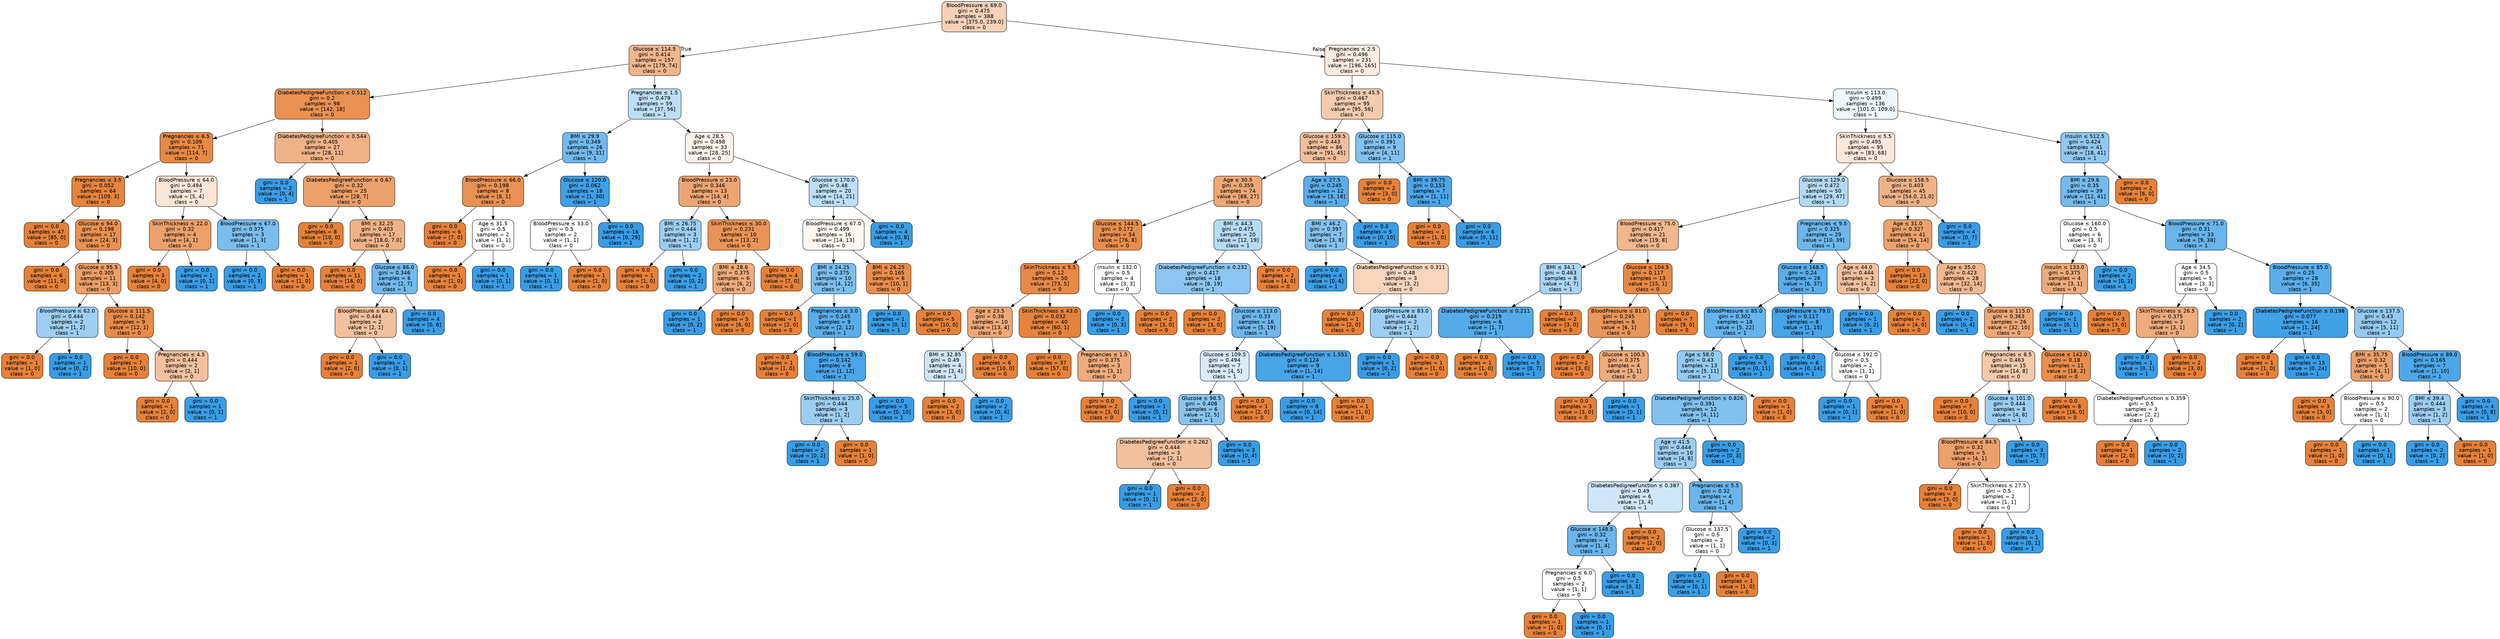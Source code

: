 digraph Tree {
node [shape=box, style="filled, rounded", color="black", fontname="helvetica"] ;
edge [fontname="helvetica"] ;
0 [label=<BloodPressure &le; 69.0<br/>gini = 0.475<br/>samples = 388<br/>value = [375.0, 239.0]<br/>class = 0>, fillcolor="#f6d1b7"] ;
1 [label=<Glucose &le; 114.5<br/>gini = 0.414<br/>samples = 157<br/>value = [179, 74]<br/>class = 0>, fillcolor="#f0b58b"] ;
0 -> 1 [labeldistance=2.5, labelangle=45, headlabel="True"] ;
2 [label=<DiabetesPedigreeFunction &le; 0.512<br/>gini = 0.2<br/>samples = 98<br/>value = [142, 18]<br/>class = 0>, fillcolor="#e89152"] ;
1 -> 2 ;
3 [label=<Pregnancies &le; 6.5<br/>gini = 0.109<br/>samples = 71<br/>value = [114, 7]<br/>class = 0>, fillcolor="#e78945"] ;
2 -> 3 ;
4 [label=<Pregnancies &le; 3.5<br/>gini = 0.052<br/>samples = 64<br/>value = [109, 3]<br/>class = 0>, fillcolor="#e6843e"] ;
3 -> 4 ;
5 [label=<gini = 0.0<br/>samples = 47<br/>value = [85, 0]<br/>class = 0>, fillcolor="#e58139"] ;
4 -> 5 ;
6 [label=<Glucose &le; 94.0<br/>gini = 0.198<br/>samples = 17<br/>value = [24, 3]<br/>class = 0>, fillcolor="#e89152"] ;
4 -> 6 ;
7 [label=<gini = 0.0<br/>samples = 6<br/>value = [11, 0]<br/>class = 0>, fillcolor="#e58139"] ;
6 -> 7 ;
8 [label=<Glucose &le; 95.5<br/>gini = 0.305<br/>samples = 11<br/>value = [13, 3]<br/>class = 0>, fillcolor="#eb9e67"] ;
6 -> 8 ;
9 [label=<BloodPressure &le; 62.0<br/>gini = 0.444<br/>samples = 2<br/>value = [1, 2]<br/>class = 1>, fillcolor="#9ccef2"] ;
8 -> 9 ;
10 [label=<gini = 0.0<br/>samples = 1<br/>value = [1, 0]<br/>class = 0>, fillcolor="#e58139"] ;
9 -> 10 ;
11 [label=<gini = 0.0<br/>samples = 1<br/>value = [0, 2]<br/>class = 1>, fillcolor="#399de5"] ;
9 -> 11 ;
12 [label=<Glucose &le; 111.5<br/>gini = 0.142<br/>samples = 9<br/>value = [12, 1]<br/>class = 0>, fillcolor="#e78c49"] ;
8 -> 12 ;
13 [label=<gini = 0.0<br/>samples = 7<br/>value = [10, 0]<br/>class = 0>, fillcolor="#e58139"] ;
12 -> 13 ;
14 [label=<Pregnancies &le; 4.5<br/>gini = 0.444<br/>samples = 2<br/>value = [2, 1]<br/>class = 0>, fillcolor="#f2c09c"] ;
12 -> 14 ;
15 [label=<gini = 0.0<br/>samples = 1<br/>value = [2, 0]<br/>class = 0>, fillcolor="#e58139"] ;
14 -> 15 ;
16 [label=<gini = 0.0<br/>samples = 1<br/>value = [0, 1]<br/>class = 1>, fillcolor="#399de5"] ;
14 -> 16 ;
17 [label=<BloodPressure &le; 64.0<br/>gini = 0.494<br/>samples = 7<br/>value = [5, 4]<br/>class = 0>, fillcolor="#fae6d7"] ;
3 -> 17 ;
18 [label=<SkinThickness &le; 22.0<br/>gini = 0.32<br/>samples = 4<br/>value = [4, 1]<br/>class = 0>, fillcolor="#eca06a"] ;
17 -> 18 ;
19 [label=<gini = 0.0<br/>samples = 3<br/>value = [4, 0]<br/>class = 0>, fillcolor="#e58139"] ;
18 -> 19 ;
20 [label=<gini = 0.0<br/>samples = 1<br/>value = [0, 1]<br/>class = 1>, fillcolor="#399de5"] ;
18 -> 20 ;
21 [label=<BloodPressure &le; 67.0<br/>gini = 0.375<br/>samples = 3<br/>value = [1, 3]<br/>class = 1>, fillcolor="#7bbeee"] ;
17 -> 21 ;
22 [label=<gini = 0.0<br/>samples = 2<br/>value = [0, 3]<br/>class = 1>, fillcolor="#399de5"] ;
21 -> 22 ;
23 [label=<gini = 0.0<br/>samples = 1<br/>value = [1, 0]<br/>class = 0>, fillcolor="#e58139"] ;
21 -> 23 ;
24 [label=<DiabetesPedigreeFunction &le; 0.544<br/>gini = 0.405<br/>samples = 27<br/>value = [28, 11]<br/>class = 0>, fillcolor="#efb287"] ;
2 -> 24 ;
25 [label=<gini = 0.0<br/>samples = 2<br/>value = [0, 4]<br/>class = 1>, fillcolor="#399de5"] ;
24 -> 25 ;
26 [label=<DiabetesPedigreeFunction &le; 0.67<br/>gini = 0.32<br/>samples = 25<br/>value = [28, 7]<br/>class = 0>, fillcolor="#eca06a"] ;
24 -> 26 ;
27 [label=<gini = 0.0<br/>samples = 8<br/>value = [10, 0]<br/>class = 0>, fillcolor="#e58139"] ;
26 -> 27 ;
28 [label=<BMI &le; 32.25<br/>gini = 0.403<br/>samples = 17<br/>value = [18.0, 7.0]<br/>class = 0>, fillcolor="#efb286"] ;
26 -> 28 ;
29 [label=<gini = 0.0<br/>samples = 11<br/>value = [16, 0]<br/>class = 0>, fillcolor="#e58139"] ;
28 -> 29 ;
30 [label=<Glucose &le; 86.0<br/>gini = 0.346<br/>samples = 6<br/>value = [2, 7]<br/>class = 1>, fillcolor="#72b9ec"] ;
28 -> 30 ;
31 [label=<BloodPressure &le; 64.0<br/>gini = 0.444<br/>samples = 2<br/>value = [2, 1]<br/>class = 0>, fillcolor="#f2c09c"] ;
30 -> 31 ;
32 [label=<gini = 0.0<br/>samples = 1<br/>value = [2, 0]<br/>class = 0>, fillcolor="#e58139"] ;
31 -> 32 ;
33 [label=<gini = 0.0<br/>samples = 1<br/>value = [0, 1]<br/>class = 1>, fillcolor="#399de5"] ;
31 -> 33 ;
34 [label=<gini = 0.0<br/>samples = 4<br/>value = [0, 6]<br/>class = 1>, fillcolor="#399de5"] ;
30 -> 34 ;
35 [label=<Pregnancies &le; 1.5<br/>gini = 0.479<br/>samples = 59<br/>value = [37, 56]<br/>class = 1>, fillcolor="#bcdef6"] ;
1 -> 35 ;
36 [label=<BMI &le; 29.9<br/>gini = 0.349<br/>samples = 26<br/>value = [9, 31]<br/>class = 1>, fillcolor="#72b9ed"] ;
35 -> 36 ;
37 [label=<BloodPressure &le; 66.0<br/>gini = 0.198<br/>samples = 8<br/>value = [8, 1]<br/>class = 0>, fillcolor="#e89152"] ;
36 -> 37 ;
38 [label=<gini = 0.0<br/>samples = 6<br/>value = [7, 0]<br/>class = 0>, fillcolor="#e58139"] ;
37 -> 38 ;
39 [label=<Age &le; 31.5<br/>gini = 0.5<br/>samples = 2<br/>value = [1, 1]<br/>class = 0>, fillcolor="#ffffff"] ;
37 -> 39 ;
40 [label=<gini = 0.0<br/>samples = 1<br/>value = [1, 0]<br/>class = 0>, fillcolor="#e58139"] ;
39 -> 40 ;
41 [label=<gini = 0.0<br/>samples = 1<br/>value = [0, 1]<br/>class = 1>, fillcolor="#399de5"] ;
39 -> 41 ;
42 [label=<Glucose &le; 120.0<br/>gini = 0.062<br/>samples = 18<br/>value = [1, 30]<br/>class = 1>, fillcolor="#40a0e6"] ;
36 -> 42 ;
43 [label=<BloodPressure &le; 33.0<br/>gini = 0.5<br/>samples = 2<br/>value = [1, 1]<br/>class = 0>, fillcolor="#ffffff"] ;
42 -> 43 ;
44 [label=<gini = 0.0<br/>samples = 1<br/>value = [0, 1]<br/>class = 1>, fillcolor="#399de5"] ;
43 -> 44 ;
45 [label=<gini = 0.0<br/>samples = 1<br/>value = [1, 0]<br/>class = 0>, fillcolor="#e58139"] ;
43 -> 45 ;
46 [label=<gini = 0.0<br/>samples = 16<br/>value = [0, 29]<br/>class = 1>, fillcolor="#399de5"] ;
42 -> 46 ;
47 [label=<Age &le; 28.5<br/>gini = 0.498<br/>samples = 33<br/>value = [28, 25]<br/>class = 0>, fillcolor="#fcf2ea"] ;
35 -> 47 ;
48 [label=<BloodPressure &le; 23.0<br/>gini = 0.346<br/>samples = 13<br/>value = [14, 4]<br/>class = 0>, fillcolor="#eca572"] ;
47 -> 48 ;
49 [label=<BMI &le; 26.75<br/>gini = 0.444<br/>samples = 3<br/>value = [1, 2]<br/>class = 1>, fillcolor="#9ccef2"] ;
48 -> 49 ;
50 [label=<gini = 0.0<br/>samples = 1<br/>value = [1, 0]<br/>class = 0>, fillcolor="#e58139"] ;
49 -> 50 ;
51 [label=<gini = 0.0<br/>samples = 2<br/>value = [0, 2]<br/>class = 1>, fillcolor="#399de5"] ;
49 -> 51 ;
52 [label=<SkinThickness &le; 30.0<br/>gini = 0.231<br/>samples = 10<br/>value = [13, 2]<br/>class = 0>, fillcolor="#e99457"] ;
48 -> 52 ;
53 [label=<BMI &le; 28.6<br/>gini = 0.375<br/>samples = 6<br/>value = [6, 2]<br/>class = 0>, fillcolor="#eeab7b"] ;
52 -> 53 ;
54 [label=<gini = 0.0<br/>samples = 1<br/>value = [0, 2]<br/>class = 1>, fillcolor="#399de5"] ;
53 -> 54 ;
55 [label=<gini = 0.0<br/>samples = 5<br/>value = [6, 0]<br/>class = 0>, fillcolor="#e58139"] ;
53 -> 55 ;
56 [label=<gini = 0.0<br/>samples = 4<br/>value = [7, 0]<br/>class = 0>, fillcolor="#e58139"] ;
52 -> 56 ;
57 [label=<Glucose &le; 170.0<br/>gini = 0.48<br/>samples = 20<br/>value = [14, 21]<br/>class = 1>, fillcolor="#bddef6"] ;
47 -> 57 ;
58 [label=<BloodPressure &le; 67.0<br/>gini = 0.499<br/>samples = 16<br/>value = [14, 13]<br/>class = 0>, fillcolor="#fdf6f1"] ;
57 -> 58 ;
59 [label=<BMI &le; 24.25<br/>gini = 0.375<br/>samples = 10<br/>value = [4, 12]<br/>class = 1>, fillcolor="#7bbeee"] ;
58 -> 59 ;
60 [label=<gini = 0.0<br/>samples = 1<br/>value = [2, 0]<br/>class = 0>, fillcolor="#e58139"] ;
59 -> 60 ;
61 [label=<Pregnancies &le; 3.0<br/>gini = 0.245<br/>samples = 9<br/>value = [2, 12]<br/>class = 1>, fillcolor="#5aade9"] ;
59 -> 61 ;
62 [label=<gini = 0.0<br/>samples = 1<br/>value = [1, 0]<br/>class = 0>, fillcolor="#e58139"] ;
61 -> 62 ;
63 [label=<BloodPressure &le; 59.0<br/>gini = 0.142<br/>samples = 8<br/>value = [1, 12]<br/>class = 1>, fillcolor="#49a5e7"] ;
61 -> 63 ;
64 [label=<SkinThickness &le; 25.0<br/>gini = 0.444<br/>samples = 3<br/>value = [1, 2]<br/>class = 1>, fillcolor="#9ccef2"] ;
63 -> 64 ;
65 [label=<gini = 0.0<br/>samples = 2<br/>value = [0, 2]<br/>class = 1>, fillcolor="#399de5"] ;
64 -> 65 ;
66 [label=<gini = 0.0<br/>samples = 1<br/>value = [1, 0]<br/>class = 0>, fillcolor="#e58139"] ;
64 -> 66 ;
67 [label=<gini = 0.0<br/>samples = 5<br/>value = [0, 10]<br/>class = 1>, fillcolor="#399de5"] ;
63 -> 67 ;
68 [label=<BMI &le; 26.25<br/>gini = 0.165<br/>samples = 6<br/>value = [10, 1]<br/>class = 0>, fillcolor="#e88e4d"] ;
58 -> 68 ;
69 [label=<gini = 0.0<br/>samples = 1<br/>value = [0, 1]<br/>class = 1>, fillcolor="#399de5"] ;
68 -> 69 ;
70 [label=<gini = 0.0<br/>samples = 5<br/>value = [10, 0]<br/>class = 0>, fillcolor="#e58139"] ;
68 -> 70 ;
71 [label=<gini = 0.0<br/>samples = 4<br/>value = [0, 8]<br/>class = 1>, fillcolor="#399de5"] ;
57 -> 71 ;
72 [label=<Pregnancies &le; 2.5<br/>gini = 0.496<br/>samples = 231<br/>value = [196, 165]<br/>class = 0>, fillcolor="#fbebe0"] ;
0 -> 72 [labeldistance=2.5, labelangle=-45, headlabel="False"] ;
73 [label=<SkinThickness &le; 45.5<br/>gini = 0.467<br/>samples = 95<br/>value = [95, 56]<br/>class = 0>, fillcolor="#f4cbae"] ;
72 -> 73 ;
74 [label=<Glucose &le; 159.5<br/>gini = 0.443<br/>samples = 86<br/>value = [91, 45]<br/>class = 0>, fillcolor="#f2bf9b"] ;
73 -> 74 ;
75 [label=<Age &le; 30.5<br/>gini = 0.359<br/>samples = 74<br/>value = [88, 27]<br/>class = 0>, fillcolor="#eda876"] ;
74 -> 75 ;
76 [label=<Glucose &le; 144.5<br/>gini = 0.172<br/>samples = 54<br/>value = [76, 8]<br/>class = 0>, fillcolor="#e88e4e"] ;
75 -> 76 ;
77 [label=<SkinThickness &le; 5.5<br/>gini = 0.12<br/>samples = 50<br/>value = [73, 5]<br/>class = 0>, fillcolor="#e78a47"] ;
76 -> 77 ;
78 [label=<Age &le; 23.5<br/>gini = 0.36<br/>samples = 10<br/>value = [13, 4]<br/>class = 0>, fillcolor="#eda876"] ;
77 -> 78 ;
79 [label=<BMI &le; 32.85<br/>gini = 0.49<br/>samples = 4<br/>value = [3, 4]<br/>class = 1>, fillcolor="#cee6f8"] ;
78 -> 79 ;
80 [label=<gini = 0.0<br/>samples = 2<br/>value = [3, 0]<br/>class = 0>, fillcolor="#e58139"] ;
79 -> 80 ;
81 [label=<gini = 0.0<br/>samples = 2<br/>value = [0, 4]<br/>class = 1>, fillcolor="#399de5"] ;
79 -> 81 ;
82 [label=<gini = 0.0<br/>samples = 6<br/>value = [10, 0]<br/>class = 0>, fillcolor="#e58139"] ;
78 -> 82 ;
83 [label=<SkinThickness &le; 43.0<br/>gini = 0.032<br/>samples = 40<br/>value = [60, 1]<br/>class = 0>, fillcolor="#e5833c"] ;
77 -> 83 ;
84 [label=<gini = 0.0<br/>samples = 37<br/>value = [57, 0]<br/>class = 0>, fillcolor="#e58139"] ;
83 -> 84 ;
85 [label=<Pregnancies &le; 1.5<br/>gini = 0.375<br/>samples = 3<br/>value = [3, 1]<br/>class = 0>, fillcolor="#eeab7b"] ;
83 -> 85 ;
86 [label=<gini = 0.0<br/>samples = 2<br/>value = [3, 0]<br/>class = 0>, fillcolor="#e58139"] ;
85 -> 86 ;
87 [label=<gini = 0.0<br/>samples = 1<br/>value = [0, 1]<br/>class = 1>, fillcolor="#399de5"] ;
85 -> 87 ;
88 [label=<Insulin &le; 132.0<br/>gini = 0.5<br/>samples = 4<br/>value = [3, 3]<br/>class = 0>, fillcolor="#ffffff"] ;
76 -> 88 ;
89 [label=<gini = 0.0<br/>samples = 2<br/>value = [0, 3]<br/>class = 1>, fillcolor="#399de5"] ;
88 -> 89 ;
90 [label=<gini = 0.0<br/>samples = 2<br/>value = [3, 0]<br/>class = 0>, fillcolor="#e58139"] ;
88 -> 90 ;
91 [label=<BMI &le; 44.3<br/>gini = 0.475<br/>samples = 20<br/>value = [12, 19]<br/>class = 1>, fillcolor="#b6dbf5"] ;
75 -> 91 ;
92 [label=<DiabetesPedigreeFunction &le; 0.232<br/>gini = 0.417<br/>samples = 18<br/>value = [8, 19]<br/>class = 1>, fillcolor="#8cc6f0"] ;
91 -> 92 ;
93 [label=<gini = 0.0<br/>samples = 2<br/>value = [3, 0]<br/>class = 0>, fillcolor="#e58139"] ;
92 -> 93 ;
94 [label=<Glucose &le; 113.0<br/>gini = 0.33<br/>samples = 16<br/>value = [5, 19]<br/>class = 1>, fillcolor="#6db7ec"] ;
92 -> 94 ;
95 [label=<Glucose &le; 109.5<br/>gini = 0.494<br/>samples = 7<br/>value = [4, 5]<br/>class = 1>, fillcolor="#d7ebfa"] ;
94 -> 95 ;
96 [label=<Glucose &le; 98.5<br/>gini = 0.408<br/>samples = 6<br/>value = [2, 5]<br/>class = 1>, fillcolor="#88c4ef"] ;
95 -> 96 ;
97 [label=<DiabetesPedigreeFunction &le; 0.262<br/>gini = 0.444<br/>samples = 3<br/>value = [2, 1]<br/>class = 0>, fillcolor="#f2c09c"] ;
96 -> 97 ;
98 [label=<gini = 0.0<br/>samples = 1<br/>value = [0, 1]<br/>class = 1>, fillcolor="#399de5"] ;
97 -> 98 ;
99 [label=<gini = 0.0<br/>samples = 2<br/>value = [2, 0]<br/>class = 0>, fillcolor="#e58139"] ;
97 -> 99 ;
100 [label=<gini = 0.0<br/>samples = 3<br/>value = [0, 4]<br/>class = 1>, fillcolor="#399de5"] ;
96 -> 100 ;
101 [label=<gini = 0.0<br/>samples = 1<br/>value = [2, 0]<br/>class = 0>, fillcolor="#e58139"] ;
95 -> 101 ;
102 [label=<DiabetesPedigreeFunction &le; 1.551<br/>gini = 0.124<br/>samples = 9<br/>value = [1, 14]<br/>class = 1>, fillcolor="#47a4e7"] ;
94 -> 102 ;
103 [label=<gini = 0.0<br/>samples = 8<br/>value = [0, 14]<br/>class = 1>, fillcolor="#399de5"] ;
102 -> 103 ;
104 [label=<gini = 0.0<br/>samples = 1<br/>value = [1, 0]<br/>class = 0>, fillcolor="#e58139"] ;
102 -> 104 ;
105 [label=<gini = 0.0<br/>samples = 2<br/>value = [4, 0]<br/>class = 0>, fillcolor="#e58139"] ;
91 -> 105 ;
106 [label=<Age &le; 27.5<br/>gini = 0.245<br/>samples = 12<br/>value = [3, 18]<br/>class = 1>, fillcolor="#5aade9"] ;
74 -> 106 ;
107 [label=<BMI &le; 46.2<br/>gini = 0.397<br/>samples = 7<br/>value = [3, 8]<br/>class = 1>, fillcolor="#83c2ef"] ;
106 -> 107 ;
108 [label=<gini = 0.0<br/>samples = 4<br/>value = [0, 6]<br/>class = 1>, fillcolor="#399de5"] ;
107 -> 108 ;
109 [label=<DiabetesPedigreeFunction &le; 0.311<br/>gini = 0.48<br/>samples = 3<br/>value = [3, 2]<br/>class = 0>, fillcolor="#f6d5bd"] ;
107 -> 109 ;
110 [label=<gini = 0.0<br/>samples = 1<br/>value = [2, 0]<br/>class = 0>, fillcolor="#e58139"] ;
109 -> 110 ;
111 [label=<BloodPressure &le; 83.0<br/>gini = 0.444<br/>samples = 2<br/>value = [1, 2]<br/>class = 1>, fillcolor="#9ccef2"] ;
109 -> 111 ;
112 [label=<gini = 0.0<br/>samples = 1<br/>value = [0, 2]<br/>class = 1>, fillcolor="#399de5"] ;
111 -> 112 ;
113 [label=<gini = 0.0<br/>samples = 1<br/>value = [1, 0]<br/>class = 0>, fillcolor="#e58139"] ;
111 -> 113 ;
114 [label=<gini = 0.0<br/>samples = 5<br/>value = [0, 10]<br/>class = 1>, fillcolor="#399de5"] ;
106 -> 114 ;
115 [label=<Glucose &le; 115.0<br/>gini = 0.391<br/>samples = 9<br/>value = [4, 11]<br/>class = 1>, fillcolor="#81c1ee"] ;
73 -> 115 ;
116 [label=<gini = 0.0<br/>samples = 2<br/>value = [3, 0]<br/>class = 0>, fillcolor="#e58139"] ;
115 -> 116 ;
117 [label=<BMI &le; 39.75<br/>gini = 0.153<br/>samples = 7<br/>value = [1, 11]<br/>class = 1>, fillcolor="#4ba6e7"] ;
115 -> 117 ;
118 [label=<gini = 0.0<br/>samples = 1<br/>value = [1, 0]<br/>class = 0>, fillcolor="#e58139"] ;
117 -> 118 ;
119 [label=<gini = 0.0<br/>samples = 6<br/>value = [0, 11]<br/>class = 1>, fillcolor="#399de5"] ;
117 -> 119 ;
120 [label=<Insulin &le; 113.0<br/>gini = 0.499<br/>samples = 136<br/>value = [101.0, 109.0]<br/>class = 1>, fillcolor="#f0f8fd"] ;
72 -> 120 ;
121 [label=<SkinThickness &le; 5.5<br/>gini = 0.495<br/>samples = 95<br/>value = [83, 68]<br/>class = 0>, fillcolor="#fae8db"] ;
120 -> 121 ;
122 [label=<Glucose &le; 129.0<br/>gini = 0.472<br/>samples = 50<br/>value = [29, 47]<br/>class = 1>, fillcolor="#b3d9f5"] ;
121 -> 122 ;
123 [label=<BloodPressure &le; 75.0<br/>gini = 0.417<br/>samples = 21<br/>value = [19, 8]<br/>class = 0>, fillcolor="#f0b68c"] ;
122 -> 123 ;
124 [label=<BMI &le; 34.1<br/>gini = 0.463<br/>samples = 8<br/>value = [4, 7]<br/>class = 1>, fillcolor="#aad5f4"] ;
123 -> 124 ;
125 [label=<DiabetesPedigreeFunction &le; 0.211<br/>gini = 0.219<br/>samples = 6<br/>value = [1, 7]<br/>class = 1>, fillcolor="#55abe9"] ;
124 -> 125 ;
126 [label=<gini = 0.0<br/>samples = 1<br/>value = [1, 0]<br/>class = 0>, fillcolor="#e58139"] ;
125 -> 126 ;
127 [label=<gini = 0.0<br/>samples = 5<br/>value = [0, 7]<br/>class = 1>, fillcolor="#399de5"] ;
125 -> 127 ;
128 [label=<gini = 0.0<br/>samples = 2<br/>value = [3, 0]<br/>class = 0>, fillcolor="#e58139"] ;
124 -> 128 ;
129 [label=<Glucose &le; 104.5<br/>gini = 0.117<br/>samples = 13<br/>value = [15, 1]<br/>class = 0>, fillcolor="#e78946"] ;
123 -> 129 ;
130 [label=<BloodPressure &le; 81.0<br/>gini = 0.245<br/>samples = 6<br/>value = [6, 1]<br/>class = 0>, fillcolor="#e9965a"] ;
129 -> 130 ;
131 [label=<gini = 0.0<br/>samples = 2<br/>value = [3, 0]<br/>class = 0>, fillcolor="#e58139"] ;
130 -> 131 ;
132 [label=<Glucose &le; 100.5<br/>gini = 0.375<br/>samples = 4<br/>value = [3, 1]<br/>class = 0>, fillcolor="#eeab7b"] ;
130 -> 132 ;
133 [label=<gini = 0.0<br/>samples = 3<br/>value = [3, 0]<br/>class = 0>, fillcolor="#e58139"] ;
132 -> 133 ;
134 [label=<gini = 0.0<br/>samples = 1<br/>value = [0, 1]<br/>class = 1>, fillcolor="#399de5"] ;
132 -> 134 ;
135 [label=<gini = 0.0<br/>samples = 7<br/>value = [9, 0]<br/>class = 0>, fillcolor="#e58139"] ;
129 -> 135 ;
136 [label=<Pregnancies &le; 9.5<br/>gini = 0.325<br/>samples = 29<br/>value = [10, 39]<br/>class = 1>, fillcolor="#6cb6ec"] ;
122 -> 136 ;
137 [label=<Glucose &le; 168.5<br/>gini = 0.24<br/>samples = 26<br/>value = [6, 37]<br/>class = 1>, fillcolor="#59ade9"] ;
136 -> 137 ;
138 [label=<BloodPressure &le; 85.0<br/>gini = 0.302<br/>samples = 18<br/>value = [5, 22]<br/>class = 1>, fillcolor="#66b3eb"] ;
137 -> 138 ;
139 [label=<Age &le; 58.0<br/>gini = 0.43<br/>samples = 13<br/>value = [5, 11]<br/>class = 1>, fillcolor="#93caf1"] ;
138 -> 139 ;
140 [label=<DiabetesPedigreeFunction &le; 0.826<br/>gini = 0.391<br/>samples = 12<br/>value = [4, 11]<br/>class = 1>, fillcolor="#81c1ee"] ;
139 -> 140 ;
141 [label=<Age &le; 41.5<br/>gini = 0.444<br/>samples = 10<br/>value = [4, 8]<br/>class = 1>, fillcolor="#9ccef2"] ;
140 -> 141 ;
142 [label=<DiabetesPedigreeFunction &le; 0.387<br/>gini = 0.49<br/>samples = 6<br/>value = [3, 4]<br/>class = 1>, fillcolor="#cee6f8"] ;
141 -> 142 ;
143 [label=<Glucose &le; 148.5<br/>gini = 0.32<br/>samples = 4<br/>value = [1, 4]<br/>class = 1>, fillcolor="#6ab6ec"] ;
142 -> 143 ;
144 [label=<Pregnancies &le; 6.0<br/>gini = 0.5<br/>samples = 2<br/>value = [1, 1]<br/>class = 0>, fillcolor="#ffffff"] ;
143 -> 144 ;
145 [label=<gini = 0.0<br/>samples = 1<br/>value = [1, 0]<br/>class = 0>, fillcolor="#e58139"] ;
144 -> 145 ;
146 [label=<gini = 0.0<br/>samples = 1<br/>value = [0, 1]<br/>class = 1>, fillcolor="#399de5"] ;
144 -> 146 ;
147 [label=<gini = 0.0<br/>samples = 2<br/>value = [0, 3]<br/>class = 1>, fillcolor="#399de5"] ;
143 -> 147 ;
148 [label=<gini = 0.0<br/>samples = 2<br/>value = [2, 0]<br/>class = 0>, fillcolor="#e58139"] ;
142 -> 148 ;
149 [label=<Pregnancies &le; 5.5<br/>gini = 0.32<br/>samples = 4<br/>value = [1, 4]<br/>class = 1>, fillcolor="#6ab6ec"] ;
141 -> 149 ;
150 [label=<Glucose &le; 137.5<br/>gini = 0.5<br/>samples = 2<br/>value = [1, 1]<br/>class = 0>, fillcolor="#ffffff"] ;
149 -> 150 ;
151 [label=<gini = 0.0<br/>samples = 1<br/>value = [0, 1]<br/>class = 1>, fillcolor="#399de5"] ;
150 -> 151 ;
152 [label=<gini = 0.0<br/>samples = 1<br/>value = [1, 0]<br/>class = 0>, fillcolor="#e58139"] ;
150 -> 152 ;
153 [label=<gini = 0.0<br/>samples = 2<br/>value = [0, 3]<br/>class = 1>, fillcolor="#399de5"] ;
149 -> 153 ;
154 [label=<gini = 0.0<br/>samples = 2<br/>value = [0, 3]<br/>class = 1>, fillcolor="#399de5"] ;
140 -> 154 ;
155 [label=<gini = 0.0<br/>samples = 1<br/>value = [1, 0]<br/>class = 0>, fillcolor="#e58139"] ;
139 -> 155 ;
156 [label=<gini = 0.0<br/>samples = 5<br/>value = [0, 11]<br/>class = 1>, fillcolor="#399de5"] ;
138 -> 156 ;
157 [label=<BloodPressure &le; 79.0<br/>gini = 0.117<br/>samples = 8<br/>value = [1, 15]<br/>class = 1>, fillcolor="#46a4e7"] ;
137 -> 157 ;
158 [label=<gini = 0.0<br/>samples = 6<br/>value = [0, 14]<br/>class = 1>, fillcolor="#399de5"] ;
157 -> 158 ;
159 [label=<Glucose &le; 192.0<br/>gini = 0.5<br/>samples = 2<br/>value = [1, 1]<br/>class = 0>, fillcolor="#ffffff"] ;
157 -> 159 ;
160 [label=<gini = 0.0<br/>samples = 1<br/>value = [0, 1]<br/>class = 1>, fillcolor="#399de5"] ;
159 -> 160 ;
161 [label=<gini = 0.0<br/>samples = 1<br/>value = [1, 0]<br/>class = 0>, fillcolor="#e58139"] ;
159 -> 161 ;
162 [label=<Age &le; 44.0<br/>gini = 0.444<br/>samples = 3<br/>value = [4, 2]<br/>class = 0>, fillcolor="#f2c09c"] ;
136 -> 162 ;
163 [label=<gini = 0.0<br/>samples = 1<br/>value = [0, 2]<br/>class = 1>, fillcolor="#399de5"] ;
162 -> 163 ;
164 [label=<gini = 0.0<br/>samples = 2<br/>value = [4, 0]<br/>class = 0>, fillcolor="#e58139"] ;
162 -> 164 ;
165 [label=<Glucose &le; 158.5<br/>gini = 0.403<br/>samples = 45<br/>value = [54.0, 21.0]<br/>class = 0>, fillcolor="#efb286"] ;
121 -> 165 ;
166 [label=<Age &le; 31.0<br/>gini = 0.327<br/>samples = 41<br/>value = [54, 14]<br/>class = 0>, fillcolor="#eca26c"] ;
165 -> 166 ;
167 [label=<gini = 0.0<br/>samples = 13<br/>value = [22, 0]<br/>class = 0>, fillcolor="#e58139"] ;
166 -> 167 ;
168 [label=<Age &le; 35.0<br/>gini = 0.423<br/>samples = 28<br/>value = [32, 14]<br/>class = 0>, fillcolor="#f0b890"] ;
166 -> 168 ;
169 [label=<gini = 0.0<br/>samples = 2<br/>value = [0, 4]<br/>class = 1>, fillcolor="#399de5"] ;
168 -> 169 ;
170 [label=<Glucose &le; 115.0<br/>gini = 0.363<br/>samples = 26<br/>value = [32, 10]<br/>class = 0>, fillcolor="#eda877"] ;
168 -> 170 ;
171 [label=<Pregnancies &le; 8.5<br/>gini = 0.463<br/>samples = 15<br/>value = [14, 8]<br/>class = 0>, fillcolor="#f4c9aa"] ;
170 -> 171 ;
172 [label=<gini = 0.0<br/>samples = 7<br/>value = [10, 0]<br/>class = 0>, fillcolor="#e58139"] ;
171 -> 172 ;
173 [label=<Glucose &le; 101.0<br/>gini = 0.444<br/>samples = 8<br/>value = [4, 8]<br/>class = 1>, fillcolor="#9ccef2"] ;
171 -> 173 ;
174 [label=<BloodPressure &le; 84.5<br/>gini = 0.32<br/>samples = 5<br/>value = [4, 1]<br/>class = 0>, fillcolor="#eca06a"] ;
173 -> 174 ;
175 [label=<gini = 0.0<br/>samples = 3<br/>value = [3, 0]<br/>class = 0>, fillcolor="#e58139"] ;
174 -> 175 ;
176 [label=<SkinThickness &le; 27.5<br/>gini = 0.5<br/>samples = 2<br/>value = [1, 1]<br/>class = 0>, fillcolor="#ffffff"] ;
174 -> 176 ;
177 [label=<gini = 0.0<br/>samples = 1<br/>value = [1, 0]<br/>class = 0>, fillcolor="#e58139"] ;
176 -> 177 ;
178 [label=<gini = 0.0<br/>samples = 1<br/>value = [0, 1]<br/>class = 1>, fillcolor="#399de5"] ;
176 -> 178 ;
179 [label=<gini = 0.0<br/>samples = 3<br/>value = [0, 7]<br/>class = 1>, fillcolor="#399de5"] ;
173 -> 179 ;
180 [label=<Glucose &le; 142.0<br/>gini = 0.18<br/>samples = 11<br/>value = [18, 2]<br/>class = 0>, fillcolor="#e88f4f"] ;
170 -> 180 ;
181 [label=<gini = 0.0<br/>samples = 8<br/>value = [16, 0]<br/>class = 0>, fillcolor="#e58139"] ;
180 -> 181 ;
182 [label=<DiabetesPedigreeFunction &le; 0.359<br/>gini = 0.5<br/>samples = 3<br/>value = [2, 2]<br/>class = 0>, fillcolor="#ffffff"] ;
180 -> 182 ;
183 [label=<gini = 0.0<br/>samples = 1<br/>value = [2, 0]<br/>class = 0>, fillcolor="#e58139"] ;
182 -> 183 ;
184 [label=<gini = 0.0<br/>samples = 2<br/>value = [0, 2]<br/>class = 1>, fillcolor="#399de5"] ;
182 -> 184 ;
185 [label=<gini = 0.0<br/>samples = 4<br/>value = [0, 7]<br/>class = 1>, fillcolor="#399de5"] ;
165 -> 185 ;
186 [label=<Insulin &le; 512.5<br/>gini = 0.424<br/>samples = 41<br/>value = [18, 41]<br/>class = 1>, fillcolor="#90c8f0"] ;
120 -> 186 ;
187 [label=<BMI &le; 29.6<br/>gini = 0.35<br/>samples = 39<br/>value = [12, 41]<br/>class = 1>, fillcolor="#73baed"] ;
186 -> 187 ;
188 [label=<Glucose &le; 160.0<br/>gini = 0.5<br/>samples = 6<br/>value = [3, 3]<br/>class = 0>, fillcolor="#ffffff"] ;
187 -> 188 ;
189 [label=<Insulin &le; 133.0<br/>gini = 0.375<br/>samples = 4<br/>value = [3, 1]<br/>class = 0>, fillcolor="#eeab7b"] ;
188 -> 189 ;
190 [label=<gini = 0.0<br/>samples = 1<br/>value = [0, 1]<br/>class = 1>, fillcolor="#399de5"] ;
189 -> 190 ;
191 [label=<gini = 0.0<br/>samples = 3<br/>value = [3, 0]<br/>class = 0>, fillcolor="#e58139"] ;
189 -> 191 ;
192 [label=<gini = 0.0<br/>samples = 2<br/>value = [0, 2]<br/>class = 1>, fillcolor="#399de5"] ;
188 -> 192 ;
193 [label=<BloodPressure &le; 71.0<br/>gini = 0.31<br/>samples = 33<br/>value = [9, 38]<br/>class = 1>, fillcolor="#68b4eb"] ;
187 -> 193 ;
194 [label=<Age &le; 34.5<br/>gini = 0.5<br/>samples = 5<br/>value = [3, 3]<br/>class = 0>, fillcolor="#ffffff"] ;
193 -> 194 ;
195 [label=<SkinThickness &le; 26.5<br/>gini = 0.375<br/>samples = 3<br/>value = [3, 1]<br/>class = 0>, fillcolor="#eeab7b"] ;
194 -> 195 ;
196 [label=<gini = 0.0<br/>samples = 1<br/>value = [0, 1]<br/>class = 1>, fillcolor="#399de5"] ;
195 -> 196 ;
197 [label=<gini = 0.0<br/>samples = 2<br/>value = [3, 0]<br/>class = 0>, fillcolor="#e58139"] ;
195 -> 197 ;
198 [label=<gini = 0.0<br/>samples = 2<br/>value = [0, 2]<br/>class = 1>, fillcolor="#399de5"] ;
194 -> 198 ;
199 [label=<BloodPressure &le; 85.0<br/>gini = 0.25<br/>samples = 28<br/>value = [6, 35]<br/>class = 1>, fillcolor="#5baee9"] ;
193 -> 199 ;
200 [label=<DiabetesPedigreeFunction &le; 0.198<br/>gini = 0.077<br/>samples = 16<br/>value = [1, 24]<br/>class = 1>, fillcolor="#41a1e6"] ;
199 -> 200 ;
201 [label=<gini = 0.0<br/>samples = 1<br/>value = [1, 0]<br/>class = 0>, fillcolor="#e58139"] ;
200 -> 201 ;
202 [label=<gini = 0.0<br/>samples = 15<br/>value = [0, 24]<br/>class = 1>, fillcolor="#399de5"] ;
200 -> 202 ;
203 [label=<Glucose &le; 137.5<br/>gini = 0.43<br/>samples = 12<br/>value = [5, 11]<br/>class = 1>, fillcolor="#93caf1"] ;
199 -> 203 ;
204 [label=<BMI &le; 35.75<br/>gini = 0.32<br/>samples = 5<br/>value = [4, 1]<br/>class = 0>, fillcolor="#eca06a"] ;
203 -> 204 ;
205 [label=<gini = 0.0<br/>samples = 3<br/>value = [3, 0]<br/>class = 0>, fillcolor="#e58139"] ;
204 -> 205 ;
206 [label=<BloodPressure &le; 90.0<br/>gini = 0.5<br/>samples = 2<br/>value = [1, 1]<br/>class = 0>, fillcolor="#ffffff"] ;
204 -> 206 ;
207 [label=<gini = 0.0<br/>samples = 1<br/>value = [1, 0]<br/>class = 0>, fillcolor="#e58139"] ;
206 -> 207 ;
208 [label=<gini = 0.0<br/>samples = 1<br/>value = [0, 1]<br/>class = 1>, fillcolor="#399de5"] ;
206 -> 208 ;
209 [label=<BloodPressure &le; 89.0<br/>gini = 0.165<br/>samples = 7<br/>value = [1, 10]<br/>class = 1>, fillcolor="#4da7e8"] ;
203 -> 209 ;
210 [label=<BMI &le; 39.4<br/>gini = 0.444<br/>samples = 3<br/>value = [1, 2]<br/>class = 1>, fillcolor="#9ccef2"] ;
209 -> 210 ;
211 [label=<gini = 0.0<br/>samples = 2<br/>value = [0, 2]<br/>class = 1>, fillcolor="#399de5"] ;
210 -> 211 ;
212 [label=<gini = 0.0<br/>samples = 1<br/>value = [1, 0]<br/>class = 0>, fillcolor="#e58139"] ;
210 -> 212 ;
213 [label=<gini = 0.0<br/>samples = 4<br/>value = [0, 8]<br/>class = 1>, fillcolor="#399de5"] ;
209 -> 213 ;
214 [label=<gini = 0.0<br/>samples = 2<br/>value = [6, 0]<br/>class = 0>, fillcolor="#e58139"] ;
186 -> 214 ;
}
